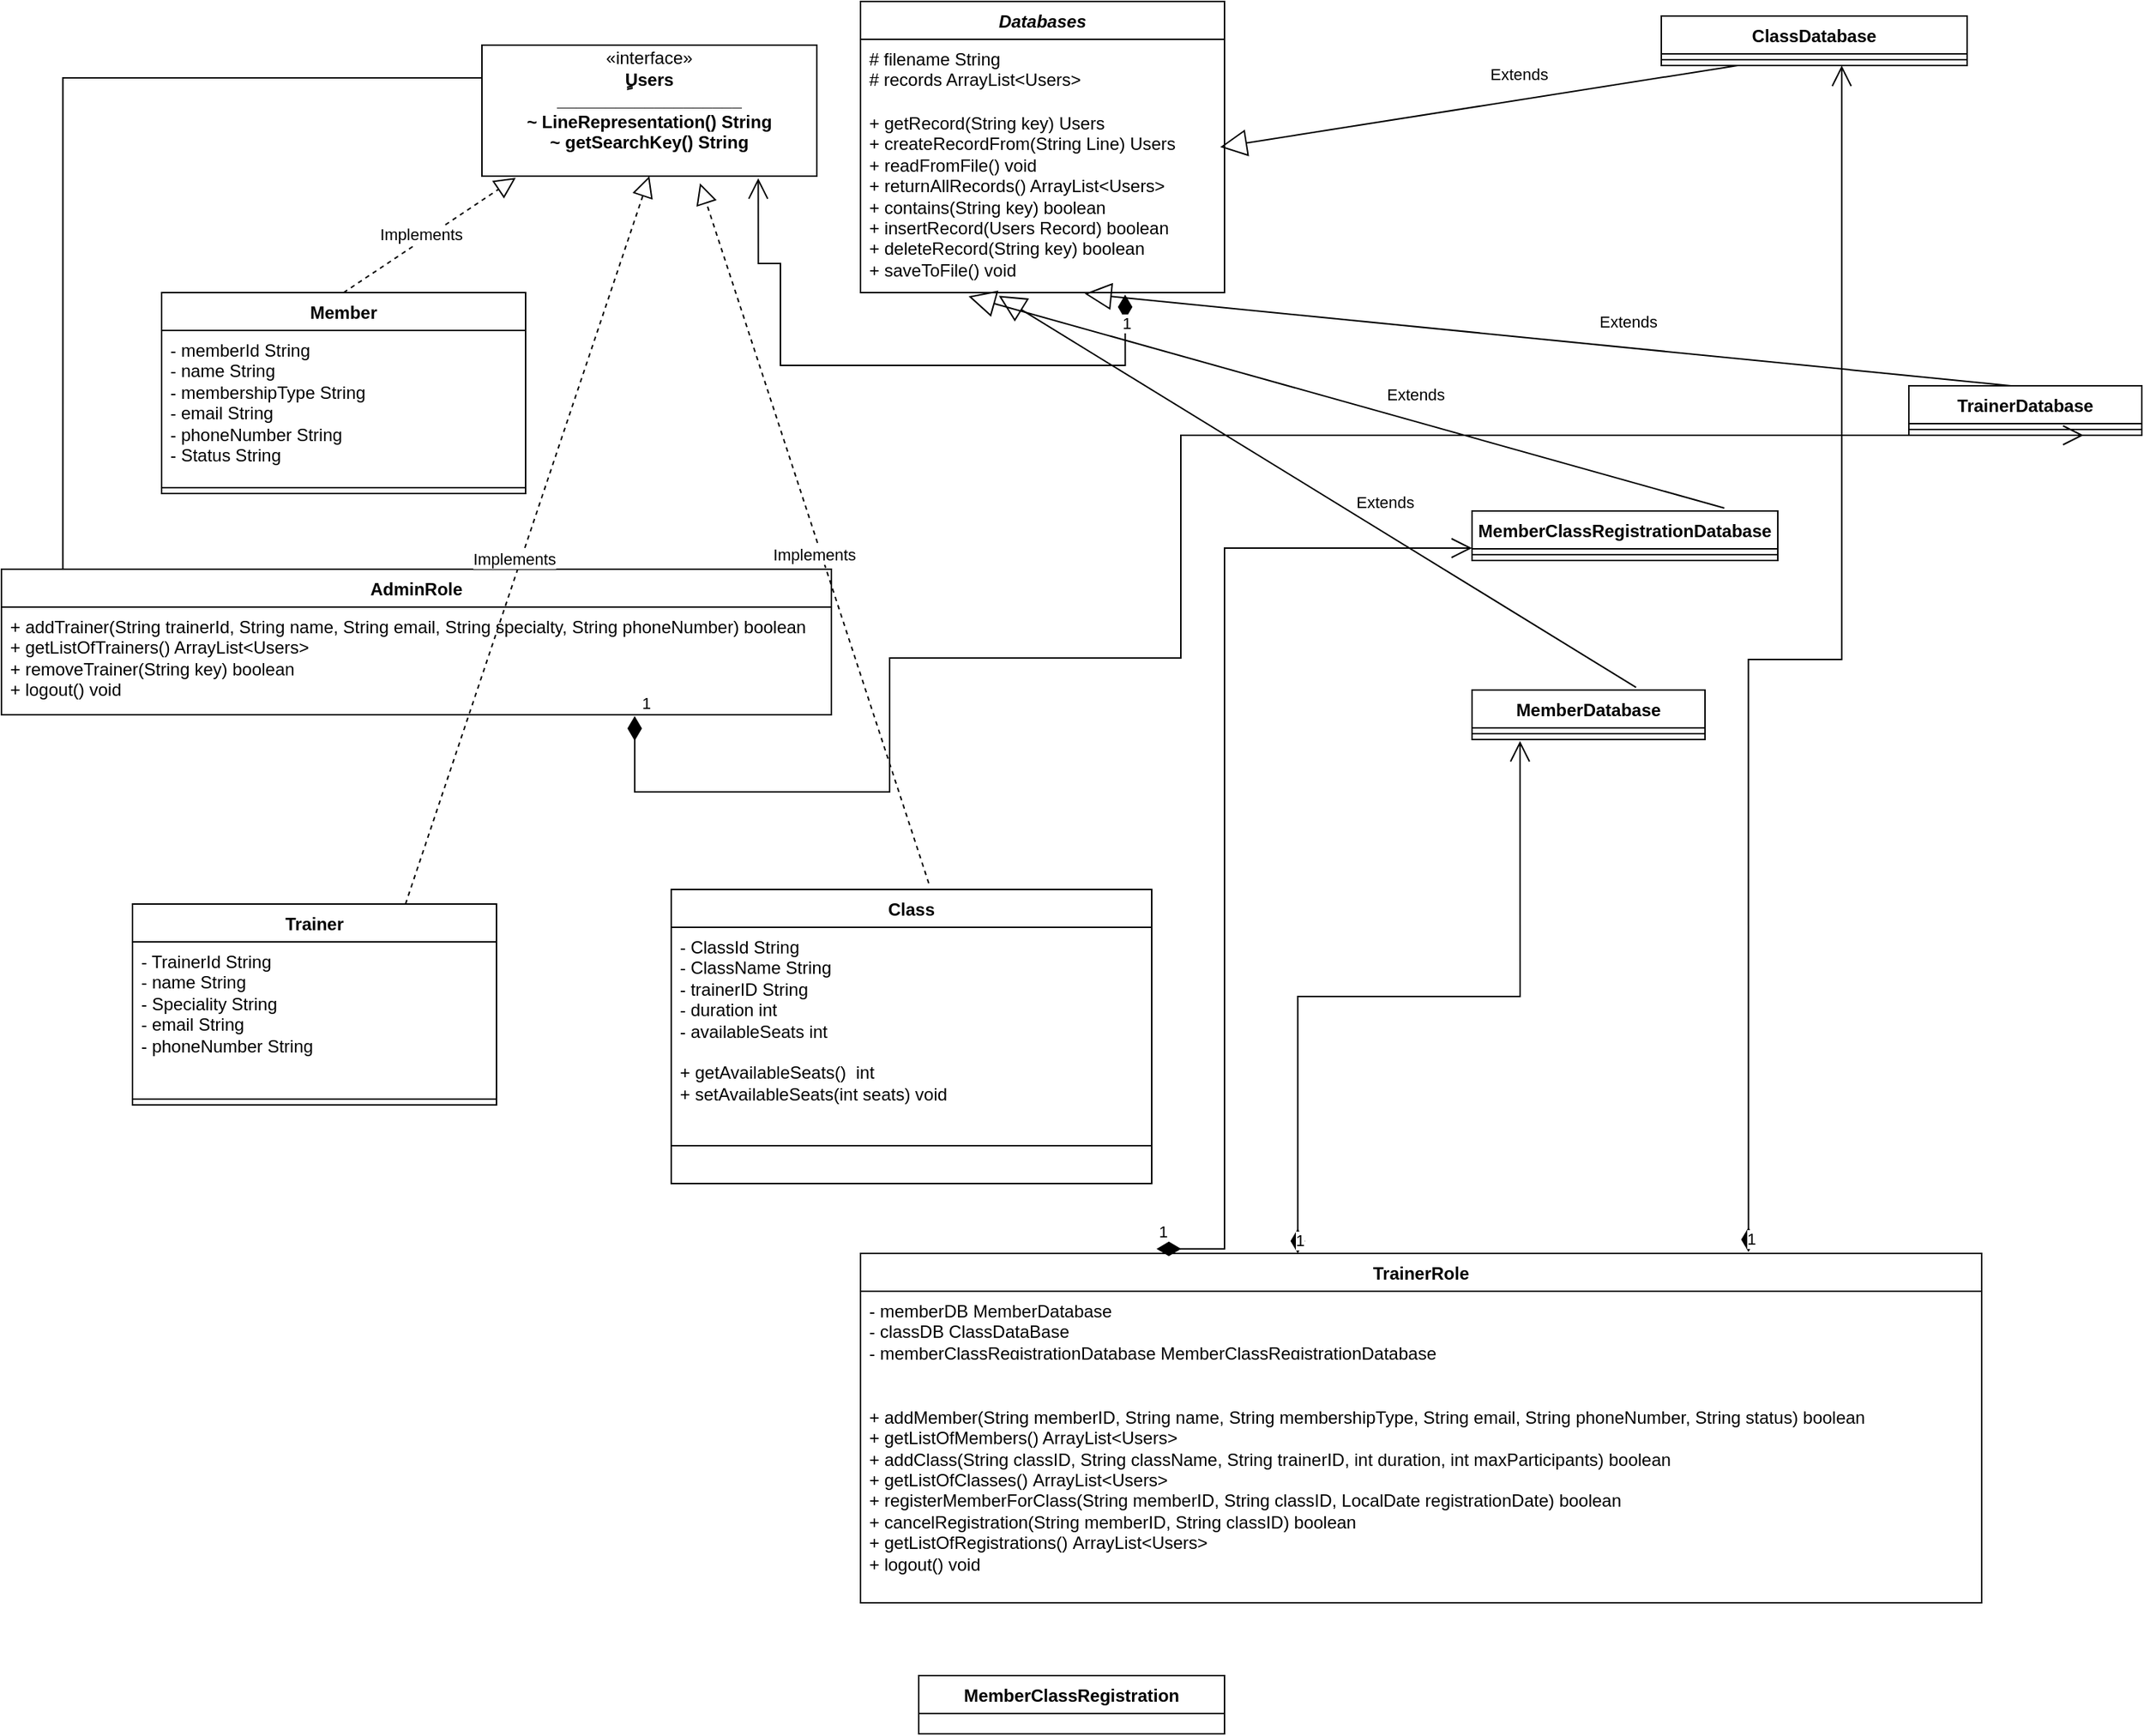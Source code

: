 <mxfile version="24.8.3">
  <diagram name="Page-1" id="GBvZovzZ761G-Sn3_NBX">
    <mxGraphModel dx="875" dy="469" grid="1" gridSize="10" guides="1" tooltips="1" connect="1" arrows="1" fold="1" page="1" pageScale="1" pageWidth="690" pageHeight="980" math="0" shadow="0">
      <root>
        <mxCell id="0" />
        <mxCell id="1" parent="0" />
        <mxCell id="wkQZCTjSflvW311MaaPl-1" value="Member" style="swimlane;fontStyle=1;align=center;verticalAlign=top;childLayout=stackLayout;horizontal=1;startSize=26;horizontalStack=0;resizeParent=1;resizeParentMax=0;resizeLast=0;collapsible=1;marginBottom=0;whiteSpace=wrap;html=1;" vertex="1" parent="1">
          <mxGeometry x="110" y="200" width="250" height="138" as="geometry" />
        </mxCell>
        <mxCell id="wkQZCTjSflvW311MaaPl-2" value="- memberId String&lt;div&gt;- name String&lt;div&gt;- membershipType String&lt;div&gt;- email String&lt;/div&gt;&lt;div&gt;- phoneNumber String&lt;div&gt;- Status String&lt;div&gt;&lt;br&gt;&lt;/div&gt;&lt;/div&gt;&lt;div&gt;&lt;br&gt;&lt;/div&gt;&lt;/div&gt;&lt;/div&gt;&lt;/div&gt;" style="text;strokeColor=none;fillColor=none;align=left;verticalAlign=top;spacingLeft=4;spacingRight=4;overflow=hidden;rotatable=0;points=[[0,0.5],[1,0.5]];portConstraint=eastwest;whiteSpace=wrap;html=1;" vertex="1" parent="wkQZCTjSflvW311MaaPl-1">
          <mxGeometry y="26" width="250" height="104" as="geometry" />
        </mxCell>
        <mxCell id="wkQZCTjSflvW311MaaPl-3" value="" style="line;strokeWidth=1;fillColor=none;align=left;verticalAlign=middle;spacingTop=-1;spacingLeft=3;spacingRight=3;rotatable=0;labelPosition=right;points=[];portConstraint=eastwest;strokeColor=inherit;" vertex="1" parent="wkQZCTjSflvW311MaaPl-1">
          <mxGeometry y="130" width="250" height="8" as="geometry" />
        </mxCell>
        <mxCell id="wkQZCTjSflvW311MaaPl-5" value="«interface»&lt;br&gt;&lt;b&gt;ٍUsers&lt;/b&gt;&lt;div&gt;&lt;b&gt;___________________&lt;/b&gt;&lt;/div&gt;&lt;div&gt;&lt;b&gt;~ LineRepresentation() String&lt;/b&gt;&lt;/div&gt;&lt;div&gt;&lt;b&gt;~ getSearchKey() String&lt;/b&gt;&lt;/div&gt;&lt;div&gt;&lt;br&gt;&lt;/div&gt;" style="html=1;whiteSpace=wrap;" vertex="1" parent="1">
          <mxGeometry x="330" y="30" width="230" height="90" as="geometry" />
        </mxCell>
        <mxCell id="wkQZCTjSflvW311MaaPl-7" value="" style="endArrow=block;dashed=1;endFill=0;endSize=12;html=1;rounded=0;entryX=0.101;entryY=1.013;entryDx=0;entryDy=0;entryPerimeter=0;exitX=0.5;exitY=0;exitDx=0;exitDy=0;" edge="1" parent="1" source="wkQZCTjSflvW311MaaPl-1" target="wkQZCTjSflvW311MaaPl-5">
          <mxGeometry width="160" relative="1" as="geometry">
            <mxPoint x="170" y="160" as="sourcePoint" />
            <mxPoint x="330" y="160" as="targetPoint" />
          </mxGeometry>
        </mxCell>
        <mxCell id="wkQZCTjSflvW311MaaPl-8" value="Implements" style="edgeLabel;html=1;align=center;verticalAlign=middle;resizable=0;points=[];" vertex="1" connectable="0" parent="wkQZCTjSflvW311MaaPl-7">
          <mxGeometry x="-0.055" y="4" relative="1" as="geometry">
            <mxPoint x="-1" as="offset" />
          </mxGeometry>
        </mxCell>
        <mxCell id="wkQZCTjSflvW311MaaPl-13" value="&lt;i&gt;Databases&lt;/i&gt;" style="swimlane;fontStyle=1;align=center;verticalAlign=top;childLayout=stackLayout;horizontal=1;startSize=26;horizontalStack=0;resizeParent=1;resizeParentMax=0;resizeLast=0;collapsible=1;marginBottom=0;whiteSpace=wrap;html=1;" vertex="1" parent="1">
          <mxGeometry x="590" width="250" height="200" as="geometry" />
        </mxCell>
        <mxCell id="wkQZCTjSflvW311MaaPl-14" value="# filename String&lt;div&gt;# records ArrayList&amp;lt;Users&amp;gt;&lt;/div&gt;" style="text;strokeColor=none;fillColor=none;align=left;verticalAlign=top;spacingLeft=4;spacingRight=4;overflow=hidden;rotatable=0;points=[[0,0.5],[1,0.5]];portConstraint=eastwest;whiteSpace=wrap;html=1;" vertex="1" parent="wkQZCTjSflvW311MaaPl-13">
          <mxGeometry y="26" width="250" height="44" as="geometry" />
        </mxCell>
        <mxCell id="wkQZCTjSflvW311MaaPl-16" value="+ getRecord(String key) Users&lt;div&gt;+ createRecordFrom(String Line) Users&lt;/div&gt;&lt;div&gt;+ readFromFile() void&lt;/div&gt;&lt;div&gt;+ returnAllRecords() ArrayList&amp;lt;Users&amp;gt;&lt;/div&gt;&lt;div&gt;+ contains(String key) boolean&lt;/div&gt;&lt;div&gt;+ insertRecord(Users Record) boolean&lt;/div&gt;&lt;div&gt;+ deleteRecord(String key) boolean&lt;/div&gt;&lt;div&gt;+ saveToFile() void&lt;/div&gt;&lt;div&gt;&lt;br&gt;&lt;/div&gt;" style="text;strokeColor=none;fillColor=none;align=left;verticalAlign=top;spacingLeft=4;spacingRight=4;overflow=hidden;rotatable=0;points=[[0,0.5],[1,0.5]];portConstraint=eastwest;whiteSpace=wrap;html=1;" vertex="1" parent="wkQZCTjSflvW311MaaPl-13">
          <mxGeometry y="70" width="250" height="130" as="geometry" />
        </mxCell>
        <mxCell id="wkQZCTjSflvW311MaaPl-22" value="1" style="endArrow=open;html=1;endSize=12;startArrow=diamondThin;startSize=14;startFill=1;edgeStyle=orthogonalEdgeStyle;align=left;verticalAlign=bottom;rounded=0;entryX=0.825;entryY=1.016;entryDx=0;entryDy=0;entryPerimeter=0;exitX=0.727;exitY=1.011;exitDx=0;exitDy=0;exitPerimeter=0;" edge="1" parent="1" source="wkQZCTjSflvW311MaaPl-16" target="wkQZCTjSflvW311MaaPl-5">
          <mxGeometry x="-0.757" y="-20" relative="1" as="geometry">
            <mxPoint x="810" y="250" as="sourcePoint" />
            <mxPoint x="520" y="170" as="targetPoint" />
            <Array as="points">
              <mxPoint x="772" y="250" />
              <mxPoint x="535" y="250" />
              <mxPoint x="535" y="180" />
              <mxPoint x="520" y="180" />
            </Array>
            <mxPoint as="offset" />
          </mxGeometry>
        </mxCell>
        <mxCell id="wkQZCTjSflvW311MaaPl-23" value="MemberClassRegistrationDatabase" style="swimlane;fontStyle=1;align=center;verticalAlign=top;childLayout=stackLayout;horizontal=1;startSize=26;horizontalStack=0;resizeParent=1;resizeParentMax=0;resizeLast=0;collapsible=1;marginBottom=0;whiteSpace=wrap;html=1;" vertex="1" parent="1">
          <mxGeometry x="1010" y="350" width="210" height="34" as="geometry" />
        </mxCell>
        <mxCell id="wkQZCTjSflvW311MaaPl-25" value="" style="line;strokeWidth=1;fillColor=none;align=left;verticalAlign=middle;spacingTop=-1;spacingLeft=3;spacingRight=3;rotatable=0;labelPosition=right;points=[];portConstraint=eastwest;strokeColor=inherit;" vertex="1" parent="wkQZCTjSflvW311MaaPl-23">
          <mxGeometry y="26" width="210" height="8" as="geometry" />
        </mxCell>
        <mxCell id="wkQZCTjSflvW311MaaPl-27" value="Extends" style="endArrow=block;endSize=16;endFill=0;html=1;rounded=0;exitX=0.825;exitY=-0.059;exitDx=0;exitDy=0;exitPerimeter=0;entryX=0.297;entryY=1.02;entryDx=0;entryDy=0;entryPerimeter=0;" edge="1" parent="1" source="wkQZCTjSflvW311MaaPl-23" target="wkQZCTjSflvW311MaaPl-16">
          <mxGeometry x="-0.166" y="-18" width="160" relative="1" as="geometry">
            <mxPoint x="580" y="268.64" as="sourcePoint" />
            <mxPoint x="740" y="268.64" as="targetPoint" />
            <mxPoint as="offset" />
          </mxGeometry>
        </mxCell>
        <mxCell id="wkQZCTjSflvW311MaaPl-28" value="TrainerDatabase" style="swimlane;fontStyle=1;align=center;verticalAlign=top;childLayout=stackLayout;horizontal=1;startSize=26;horizontalStack=0;resizeParent=1;resizeParentMax=0;resizeLast=0;collapsible=1;marginBottom=0;whiteSpace=wrap;html=1;" vertex="1" parent="1">
          <mxGeometry x="1310" y="264" width="160" height="34" as="geometry" />
        </mxCell>
        <mxCell id="wkQZCTjSflvW311MaaPl-29" value="" style="line;strokeWidth=1;fillColor=none;align=left;verticalAlign=middle;spacingTop=-1;spacingLeft=3;spacingRight=3;rotatable=0;labelPosition=right;points=[];portConstraint=eastwest;strokeColor=inherit;" vertex="1" parent="wkQZCTjSflvW311MaaPl-28">
          <mxGeometry y="26" width="160" height="8" as="geometry" />
        </mxCell>
        <mxCell id="wkQZCTjSflvW311MaaPl-30" value="Extends" style="endArrow=block;endSize=16;endFill=0;html=1;rounded=0;exitX=0.438;exitY=0;exitDx=0;exitDy=0;exitPerimeter=0;entryX=0.616;entryY=1.006;entryDx=0;entryDy=0;entryPerimeter=0;" edge="1" parent="1" source="wkQZCTjSflvW311MaaPl-28" target="wkQZCTjSflvW311MaaPl-16">
          <mxGeometry x="-0.166" y="-18" width="160" relative="1" as="geometry">
            <mxPoint x="674" y="316.5" as="sourcePoint" />
            <mxPoint x="756" y="221.5" as="targetPoint" />
            <mxPoint as="offset" />
          </mxGeometry>
        </mxCell>
        <mxCell id="wkQZCTjSflvW311MaaPl-31" value="MemberDatabase" style="swimlane;fontStyle=1;align=center;verticalAlign=top;childLayout=stackLayout;horizontal=1;startSize=26;horizontalStack=0;resizeParent=1;resizeParentMax=0;resizeLast=0;collapsible=1;marginBottom=0;whiteSpace=wrap;html=1;" vertex="1" parent="1">
          <mxGeometry x="1010" y="473" width="160" height="34" as="geometry" />
        </mxCell>
        <mxCell id="wkQZCTjSflvW311MaaPl-32" value="" style="line;strokeWidth=1;fillColor=none;align=left;verticalAlign=middle;spacingTop=-1;spacingLeft=3;spacingRight=3;rotatable=0;labelPosition=right;points=[];portConstraint=eastwest;strokeColor=inherit;" vertex="1" parent="wkQZCTjSflvW311MaaPl-31">
          <mxGeometry y="26" width="160" height="8" as="geometry" />
        </mxCell>
        <mxCell id="wkQZCTjSflvW311MaaPl-33" value="Extends" style="endArrow=block;endSize=16;endFill=0;html=1;rounded=0;exitX=0.704;exitY=-0.054;exitDx=0;exitDy=0;exitPerimeter=0;entryX=0.38;entryY=1.017;entryDx=0;entryDy=0;entryPerimeter=0;" edge="1" parent="1" source="wkQZCTjSflvW311MaaPl-31" target="wkQZCTjSflvW311MaaPl-16">
          <mxGeometry x="-0.166" y="-18" width="160" relative="1" as="geometry">
            <mxPoint x="610" y="380" as="sourcePoint" />
            <mxPoint x="692" y="285" as="targetPoint" />
            <mxPoint as="offset" />
          </mxGeometry>
        </mxCell>
        <mxCell id="wkQZCTjSflvW311MaaPl-34" value="ClassDatabase" style="swimlane;fontStyle=1;align=center;verticalAlign=top;childLayout=stackLayout;horizontal=1;startSize=26;horizontalStack=0;resizeParent=1;resizeParentMax=0;resizeLast=0;collapsible=1;marginBottom=0;whiteSpace=wrap;html=1;" vertex="1" parent="1">
          <mxGeometry x="1140" y="10" width="210" height="34" as="geometry" />
        </mxCell>
        <mxCell id="wkQZCTjSflvW311MaaPl-35" value="" style="line;strokeWidth=1;fillColor=none;align=left;verticalAlign=middle;spacingTop=-1;spacingLeft=3;spacingRight=3;rotatable=0;labelPosition=right;points=[];portConstraint=eastwest;strokeColor=inherit;" vertex="1" parent="wkQZCTjSflvW311MaaPl-34">
          <mxGeometry y="26" width="210" height="8" as="geometry" />
        </mxCell>
        <mxCell id="wkQZCTjSflvW311MaaPl-36" value="Extends" style="endArrow=block;endSize=16;endFill=0;html=1;rounded=0;exitX=0.25;exitY=1;exitDx=0;exitDy=0;entryX=0.988;entryY=0.231;entryDx=0;entryDy=0;entryPerimeter=0;" edge="1" parent="1" source="wkQZCTjSflvW311MaaPl-34" target="wkQZCTjSflvW311MaaPl-16">
          <mxGeometry x="-0.166" y="-18" width="160" relative="1" as="geometry">
            <mxPoint x="469" y="230" as="sourcePoint" />
            <mxPoint x="1000" y="90" as="targetPoint" />
            <mxPoint as="offset" />
          </mxGeometry>
        </mxCell>
        <mxCell id="wkQZCTjSflvW311MaaPl-38" value="AdminRole" style="swimlane;fontStyle=1;align=center;verticalAlign=top;childLayout=stackLayout;horizontal=1;startSize=26;horizontalStack=0;resizeParent=1;resizeParentMax=0;resizeLast=0;collapsible=1;marginBottom=0;whiteSpace=wrap;html=1;" vertex="1" parent="1">
          <mxGeometry y="390" width="570" height="100" as="geometry" />
        </mxCell>
        <mxCell id="wkQZCTjSflvW311MaaPl-40" value="+ addTrainer(String trainerId, String name, String email, String specialty, String phoneNumber) boolean&lt;div&gt;+ getListOfTrainers() ArrayList&amp;lt;Users&amp;gt;&amp;nbsp;&lt;/div&gt;&lt;div&gt;+ removeTrainer(String key) boolean&lt;/div&gt;&lt;div&gt;+ logout() void&lt;/div&gt;&lt;div&gt;&lt;br&gt;&lt;/div&gt;" style="text;strokeColor=none;fillColor=none;align=left;verticalAlign=top;spacingLeft=4;spacingRight=4;overflow=hidden;rotatable=0;points=[[0,0.5],[1,0.5]];portConstraint=eastwest;whiteSpace=wrap;html=1;" vertex="1" parent="wkQZCTjSflvW311MaaPl-38">
          <mxGeometry y="26" width="570" height="74" as="geometry" />
        </mxCell>
        <mxCell id="wkQZCTjSflvW311MaaPl-41" value="1" style="endArrow=open;html=1;endSize=12;startArrow=diamondThin;startSize=14;startFill=1;edgeStyle=orthogonalEdgeStyle;align=left;verticalAlign=bottom;rounded=0;entryX=0.75;entryY=1;entryDx=0;entryDy=0;exitX=0.763;exitY=1.012;exitDx=0;exitDy=0;exitPerimeter=0;" edge="1" parent="1" source="wkQZCTjSflvW311MaaPl-40" target="wkQZCTjSflvW311MaaPl-28">
          <mxGeometry x="-1" y="3" relative="1" as="geometry">
            <mxPoint x="330" y="450" as="sourcePoint" />
            <mxPoint x="550" y="350" as="targetPoint" />
            <Array as="points">
              <mxPoint x="435" y="543" />
              <mxPoint x="610" y="543" />
              <mxPoint x="610" y="451" />
              <mxPoint x="810" y="451" />
            </Array>
          </mxGeometry>
        </mxCell>
        <mxCell id="wkQZCTjSflvW311MaaPl-43" value="" style="endArrow=none;html=1;edgeStyle=orthogonalEdgeStyle;rounded=0;entryX=0.074;entryY=-0.004;entryDx=0;entryDy=0;entryPerimeter=0;exitX=0;exitY=0.25;exitDx=0;exitDy=0;" edge="1" parent="1" source="wkQZCTjSflvW311MaaPl-5" target="wkQZCTjSflvW311MaaPl-38">
          <mxGeometry relative="1" as="geometry">
            <mxPoint x="90" y="10" as="sourcePoint" />
            <mxPoint x="170" y="370" as="targetPoint" />
          </mxGeometry>
        </mxCell>
        <mxCell id="wkQZCTjSflvW311MaaPl-51" value="TrainerRole" style="swimlane;fontStyle=1;align=center;verticalAlign=top;childLayout=stackLayout;horizontal=1;startSize=26;horizontalStack=0;resizeParent=1;resizeParentMax=0;resizeLast=0;collapsible=1;marginBottom=0;whiteSpace=wrap;html=1;" vertex="1" parent="1">
          <mxGeometry x="590" y="860" width="770" height="240" as="geometry" />
        </mxCell>
        <mxCell id="wkQZCTjSflvW311MaaPl-52" value="- memberDB MemberDatabase&lt;div&gt;- classDB ClassDataBase&lt;/div&gt;&lt;div&gt;-&amp;nbsp;memberClassRegistrationDatabase&amp;nbsp;MemberClassRegistrationDatabase&lt;/div&gt;&lt;div&gt;&lt;br&gt;&lt;/div&gt;" style="text;strokeColor=none;fillColor=none;align=left;verticalAlign=top;spacingLeft=4;spacingRight=4;overflow=hidden;rotatable=0;points=[[0,0.5],[1,0.5]];portConstraint=eastwest;whiteSpace=wrap;html=1;" vertex="1" parent="wkQZCTjSflvW311MaaPl-51">
          <mxGeometry y="26" width="770" height="44" as="geometry" />
        </mxCell>
        <mxCell id="wkQZCTjSflvW311MaaPl-53" value="&lt;div&gt;&lt;br&gt;&lt;/div&gt;&lt;div&gt;&lt;br&gt;&lt;/div&gt;+ addMember(String memberID, String name, String membershipType, String email, String phoneNumber, String status) boolean&amp;nbsp;&lt;div&gt;+ getListOfMembers() ArrayList&amp;lt;Users&amp;gt;&lt;/div&gt;&lt;div&gt;+ addClass(String classID, String className, String trainerID, int duration, int maxParticipants) boolean&lt;/div&gt;&lt;div&gt;+ getListOfClasses()&amp;nbsp;ArrayList&amp;lt;Users&amp;gt;&lt;/div&gt;&lt;div&gt;+ registerMemberForClass(String memberID, String classID, LocalDate registrationDate) boolean&lt;/div&gt;&lt;div&gt;+ cancelRegistration(String memberID, String classID) boolean&lt;span style=&quot;white-space: pre;&quot;&gt;&#x9;&lt;/span&gt;&lt;/div&gt;&lt;div&gt;+ getListOfRegistrations()&amp;nbsp;ArrayList&amp;lt;Users&amp;gt;&lt;/div&gt;&lt;div&gt;+ logout() void&lt;/div&gt;&lt;div&gt;&lt;br&gt;&lt;/div&gt;" style="text;strokeColor=none;fillColor=none;align=left;verticalAlign=top;spacingLeft=4;spacingRight=4;overflow=hidden;rotatable=0;points=[[0,0.5],[1,0.5]];portConstraint=eastwest;whiteSpace=wrap;html=1;" vertex="1" parent="wkQZCTjSflvW311MaaPl-51">
          <mxGeometry y="70" width="770" height="170" as="geometry" />
        </mxCell>
        <mxCell id="wkQZCTjSflvW311MaaPl-54" value="1" style="endArrow=open;html=1;endSize=12;startArrow=diamondThin;startSize=14;startFill=1;edgeStyle=orthogonalEdgeStyle;align=left;verticalAlign=bottom;rounded=0;exitX=0.264;exitY=-0.013;exitDx=0;exitDy=0;exitPerimeter=0;entryX=0;entryY=0.75;entryDx=0;entryDy=0;" edge="1" parent="1" source="wkQZCTjSflvW311MaaPl-51" target="wkQZCTjSflvW311MaaPl-23">
          <mxGeometry x="-1" y="3" relative="1" as="geometry">
            <mxPoint x="220" y="540" as="sourcePoint" />
            <mxPoint x="910" y="370" as="targetPoint" />
            <Array as="points">
              <mxPoint x="840" y="857" />
              <mxPoint x="840" y="376" />
            </Array>
          </mxGeometry>
        </mxCell>
        <mxCell id="wkQZCTjSflvW311MaaPl-55" value="1" style="endArrow=open;html=1;endSize=12;startArrow=diamondThin;startSize=14;startFill=1;edgeStyle=orthogonalEdgeStyle;align=left;verticalAlign=bottom;rounded=0;exitX=0.792;exitY=-0.004;exitDx=0;exitDy=0;exitPerimeter=0;entryX=0.59;entryY=1;entryDx=0;entryDy=0;entryPerimeter=0;" edge="1" parent="1" source="wkQZCTjSflvW311MaaPl-51" target="wkQZCTjSflvW311MaaPl-35">
          <mxGeometry x="-1" y="3" relative="1" as="geometry">
            <mxPoint x="650" y="520" as="sourcePoint" />
            <mxPoint x="440" y="350" as="targetPoint" />
          </mxGeometry>
        </mxCell>
        <mxCell id="wkQZCTjSflvW311MaaPl-56" value="1" style="endArrow=open;html=1;endSize=12;startArrow=diamondThin;startSize=14;startFill=1;edgeStyle=orthogonalEdgeStyle;align=left;verticalAlign=bottom;rounded=0;exitX=0.39;exitY=0;exitDx=0;exitDy=0;exitPerimeter=0;entryX=0.206;entryY=1.125;entryDx=0;entryDy=0;entryPerimeter=0;" edge="1" parent="1" source="wkQZCTjSflvW311MaaPl-51" target="wkQZCTjSflvW311MaaPl-32">
          <mxGeometry x="-1" y="3" relative="1" as="geometry">
            <mxPoint x="320" y="510" as="sourcePoint" />
            <mxPoint x="720" y="420" as="targetPoint" />
          </mxGeometry>
        </mxCell>
        <mxCell id="wkQZCTjSflvW311MaaPl-57" value="Trainer" style="swimlane;fontStyle=1;align=center;verticalAlign=top;childLayout=stackLayout;horizontal=1;startSize=26;horizontalStack=0;resizeParent=1;resizeParentMax=0;resizeLast=0;collapsible=1;marginBottom=0;whiteSpace=wrap;html=1;" vertex="1" parent="1">
          <mxGeometry x="90" y="620" width="250" height="138" as="geometry" />
        </mxCell>
        <mxCell id="wkQZCTjSflvW311MaaPl-58" value="- TrainerId String&lt;div&gt;- name String&lt;div&gt;- Speciality String&lt;div&gt;- email String&lt;/div&gt;&lt;div&gt;- phoneNumber String&lt;div&gt;&lt;div&gt;&lt;br&gt;&lt;/div&gt;&lt;/div&gt;&lt;div&gt;&lt;br&gt;&lt;/div&gt;&lt;/div&gt;&lt;/div&gt;&lt;/div&gt;" style="text;strokeColor=none;fillColor=none;align=left;verticalAlign=top;spacingLeft=4;spacingRight=4;overflow=hidden;rotatable=0;points=[[0,0.5],[1,0.5]];portConstraint=eastwest;whiteSpace=wrap;html=1;" vertex="1" parent="wkQZCTjSflvW311MaaPl-57">
          <mxGeometry y="26" width="250" height="104" as="geometry" />
        </mxCell>
        <mxCell id="wkQZCTjSflvW311MaaPl-59" value="" style="line;strokeWidth=1;fillColor=none;align=left;verticalAlign=middle;spacingTop=-1;spacingLeft=3;spacingRight=3;rotatable=0;labelPosition=right;points=[];portConstraint=eastwest;strokeColor=inherit;" vertex="1" parent="wkQZCTjSflvW311MaaPl-57">
          <mxGeometry y="130" width="250" height="8" as="geometry" />
        </mxCell>
        <mxCell id="wkQZCTjSflvW311MaaPl-60" value="" style="endArrow=block;dashed=1;endFill=0;endSize=12;html=1;rounded=0;entryX=0.5;entryY=1;entryDx=0;entryDy=0;exitX=0.75;exitY=0;exitDx=0;exitDy=0;" edge="1" parent="1" source="wkQZCTjSflvW311MaaPl-57" target="wkQZCTjSflvW311MaaPl-5">
          <mxGeometry width="160" relative="1" as="geometry">
            <mxPoint x="260" y="599" as="sourcePoint" />
            <mxPoint x="378" y="520" as="targetPoint" />
          </mxGeometry>
        </mxCell>
        <mxCell id="wkQZCTjSflvW311MaaPl-61" value="Implements" style="edgeLabel;html=1;align=center;verticalAlign=middle;resizable=0;points=[];" vertex="1" connectable="0" parent="wkQZCTjSflvW311MaaPl-60">
          <mxGeometry x="-0.055" y="4" relative="1" as="geometry">
            <mxPoint x="-1" as="offset" />
          </mxGeometry>
        </mxCell>
        <mxCell id="wkQZCTjSflvW311MaaPl-62" value="MemberClassRegistration" style="swimlane;fontStyle=1;align=center;verticalAlign=top;childLayout=stackLayout;horizontal=1;startSize=26;horizontalStack=0;resizeParent=1;resizeParentMax=0;resizeLast=0;collapsible=1;marginBottom=0;whiteSpace=wrap;html=1;" vertex="1" parent="1">
          <mxGeometry x="630" y="1150" width="210" height="40" as="geometry" />
        </mxCell>
        <mxCell id="wkQZCTjSflvW311MaaPl-65" value="Class" style="swimlane;fontStyle=1;align=center;verticalAlign=top;childLayout=stackLayout;horizontal=1;startSize=26;horizontalStack=0;resizeParent=1;resizeParentMax=0;resizeLast=0;collapsible=1;marginBottom=0;whiteSpace=wrap;html=1;" vertex="1" parent="1">
          <mxGeometry x="460" y="610" width="330" height="202" as="geometry" />
        </mxCell>
        <mxCell id="wkQZCTjSflvW311MaaPl-66" value="- ClassId String&lt;div&gt;- ClassName String&lt;div&gt;- trainerID String&lt;div&gt;- duration int&lt;/div&gt;&lt;div&gt;- availableSeats int&lt;/div&gt;&lt;div&gt;&lt;br&gt;&lt;/div&gt;&lt;div&gt;+ getAvailableSeats()&amp;nbsp; int&lt;/div&gt;&lt;div&gt;+ setAvailableSeats(int seats) void&lt;/div&gt;&lt;div&gt;&lt;br&gt;&lt;/div&gt;&lt;div&gt;&lt;br&gt;&lt;/div&gt;&lt;div&gt;&lt;br&gt;&lt;/div&gt;&lt;div&gt;&lt;br&gt;&lt;div&gt;&lt;div&gt;&lt;br&gt;&lt;/div&gt;&lt;/div&gt;&lt;div&gt;&lt;br&gt;&lt;/div&gt;&lt;/div&gt;&lt;/div&gt;&lt;/div&gt;" style="text;strokeColor=none;fillColor=none;align=left;verticalAlign=top;spacingLeft=4;spacingRight=4;overflow=hidden;rotatable=0;points=[[0,0.5],[1,0.5]];portConstraint=eastwest;whiteSpace=wrap;html=1;" vertex="1" parent="wkQZCTjSflvW311MaaPl-65">
          <mxGeometry y="26" width="330" height="124" as="geometry" />
        </mxCell>
        <mxCell id="wkQZCTjSflvW311MaaPl-67" value="" style="line;strokeWidth=1;fillColor=none;align=left;verticalAlign=middle;spacingTop=-1;spacingLeft=3;spacingRight=3;rotatable=0;labelPosition=right;points=[];portConstraint=eastwest;strokeColor=inherit;" vertex="1" parent="wkQZCTjSflvW311MaaPl-65">
          <mxGeometry y="150" width="330" height="52" as="geometry" />
        </mxCell>
        <mxCell id="wkQZCTjSflvW311MaaPl-68" value="" style="endArrow=block;dashed=1;endFill=0;endSize=12;html=1;rounded=0;entryX=0.651;entryY=1.054;entryDx=0;entryDy=0;exitX=0.536;exitY=-0.021;exitDx=0;exitDy=0;exitPerimeter=0;entryPerimeter=0;" edge="1" parent="1" source="wkQZCTjSflvW311MaaPl-65" target="wkQZCTjSflvW311MaaPl-5">
          <mxGeometry width="160" relative="1" as="geometry">
            <mxPoint x="541.5" y="670" as="sourcePoint" />
            <mxPoint x="708.5" y="170" as="targetPoint" />
          </mxGeometry>
        </mxCell>
        <mxCell id="wkQZCTjSflvW311MaaPl-69" value="Implements" style="edgeLabel;html=1;align=center;verticalAlign=middle;resizable=0;points=[];" vertex="1" connectable="0" parent="wkQZCTjSflvW311MaaPl-68">
          <mxGeometry x="-0.055" y="4" relative="1" as="geometry">
            <mxPoint x="-1" as="offset" />
          </mxGeometry>
        </mxCell>
      </root>
    </mxGraphModel>
  </diagram>
</mxfile>
